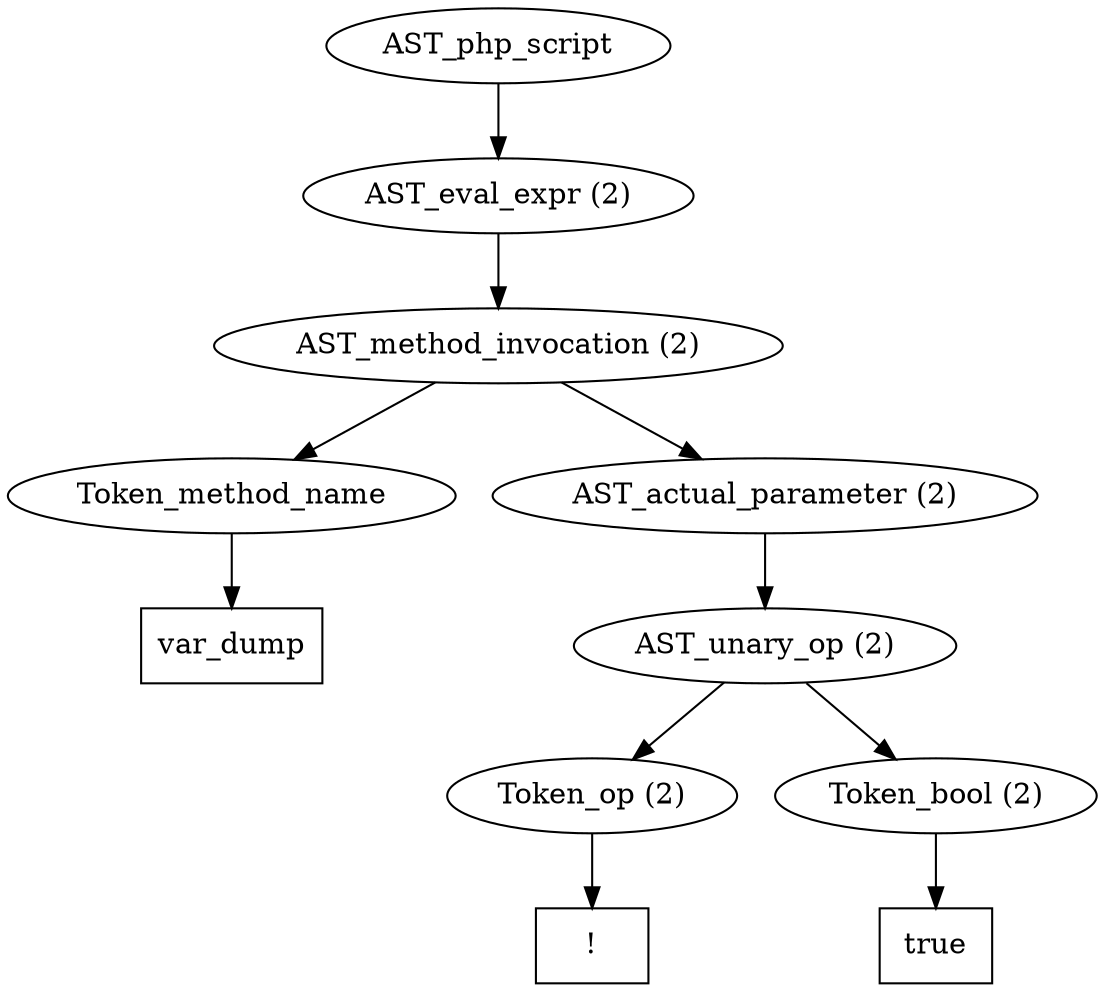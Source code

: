 /*
 * AST in dot format generated by phc -- the PHP compiler
 */

digraph AST {
node_0 [label="AST_php_script"];
node_1 [label="AST_eval_expr (2)"];
node_2 [label="AST_method_invocation (2)"];
node_3 [label="Token_method_name"];
node_4 [label="var_dump", shape=box]
node_3 -> node_4;
node_5 [label="AST_actual_parameter (2)"];
node_6 [label="AST_unary_op (2)"];
node_7 [label="Token_op (2)"];
node_8 [label="!", shape=box]
node_7 -> node_8;
node_9 [label="Token_bool (2)"];
node_10 [label="true", shape=box]
node_9 -> node_10;
node_6 -> node_9;
node_6 -> node_7;
node_5 -> node_6;
node_2 -> node_5;
node_2 -> node_3;
node_1 -> node_2;
node_0 -> node_1;
}
